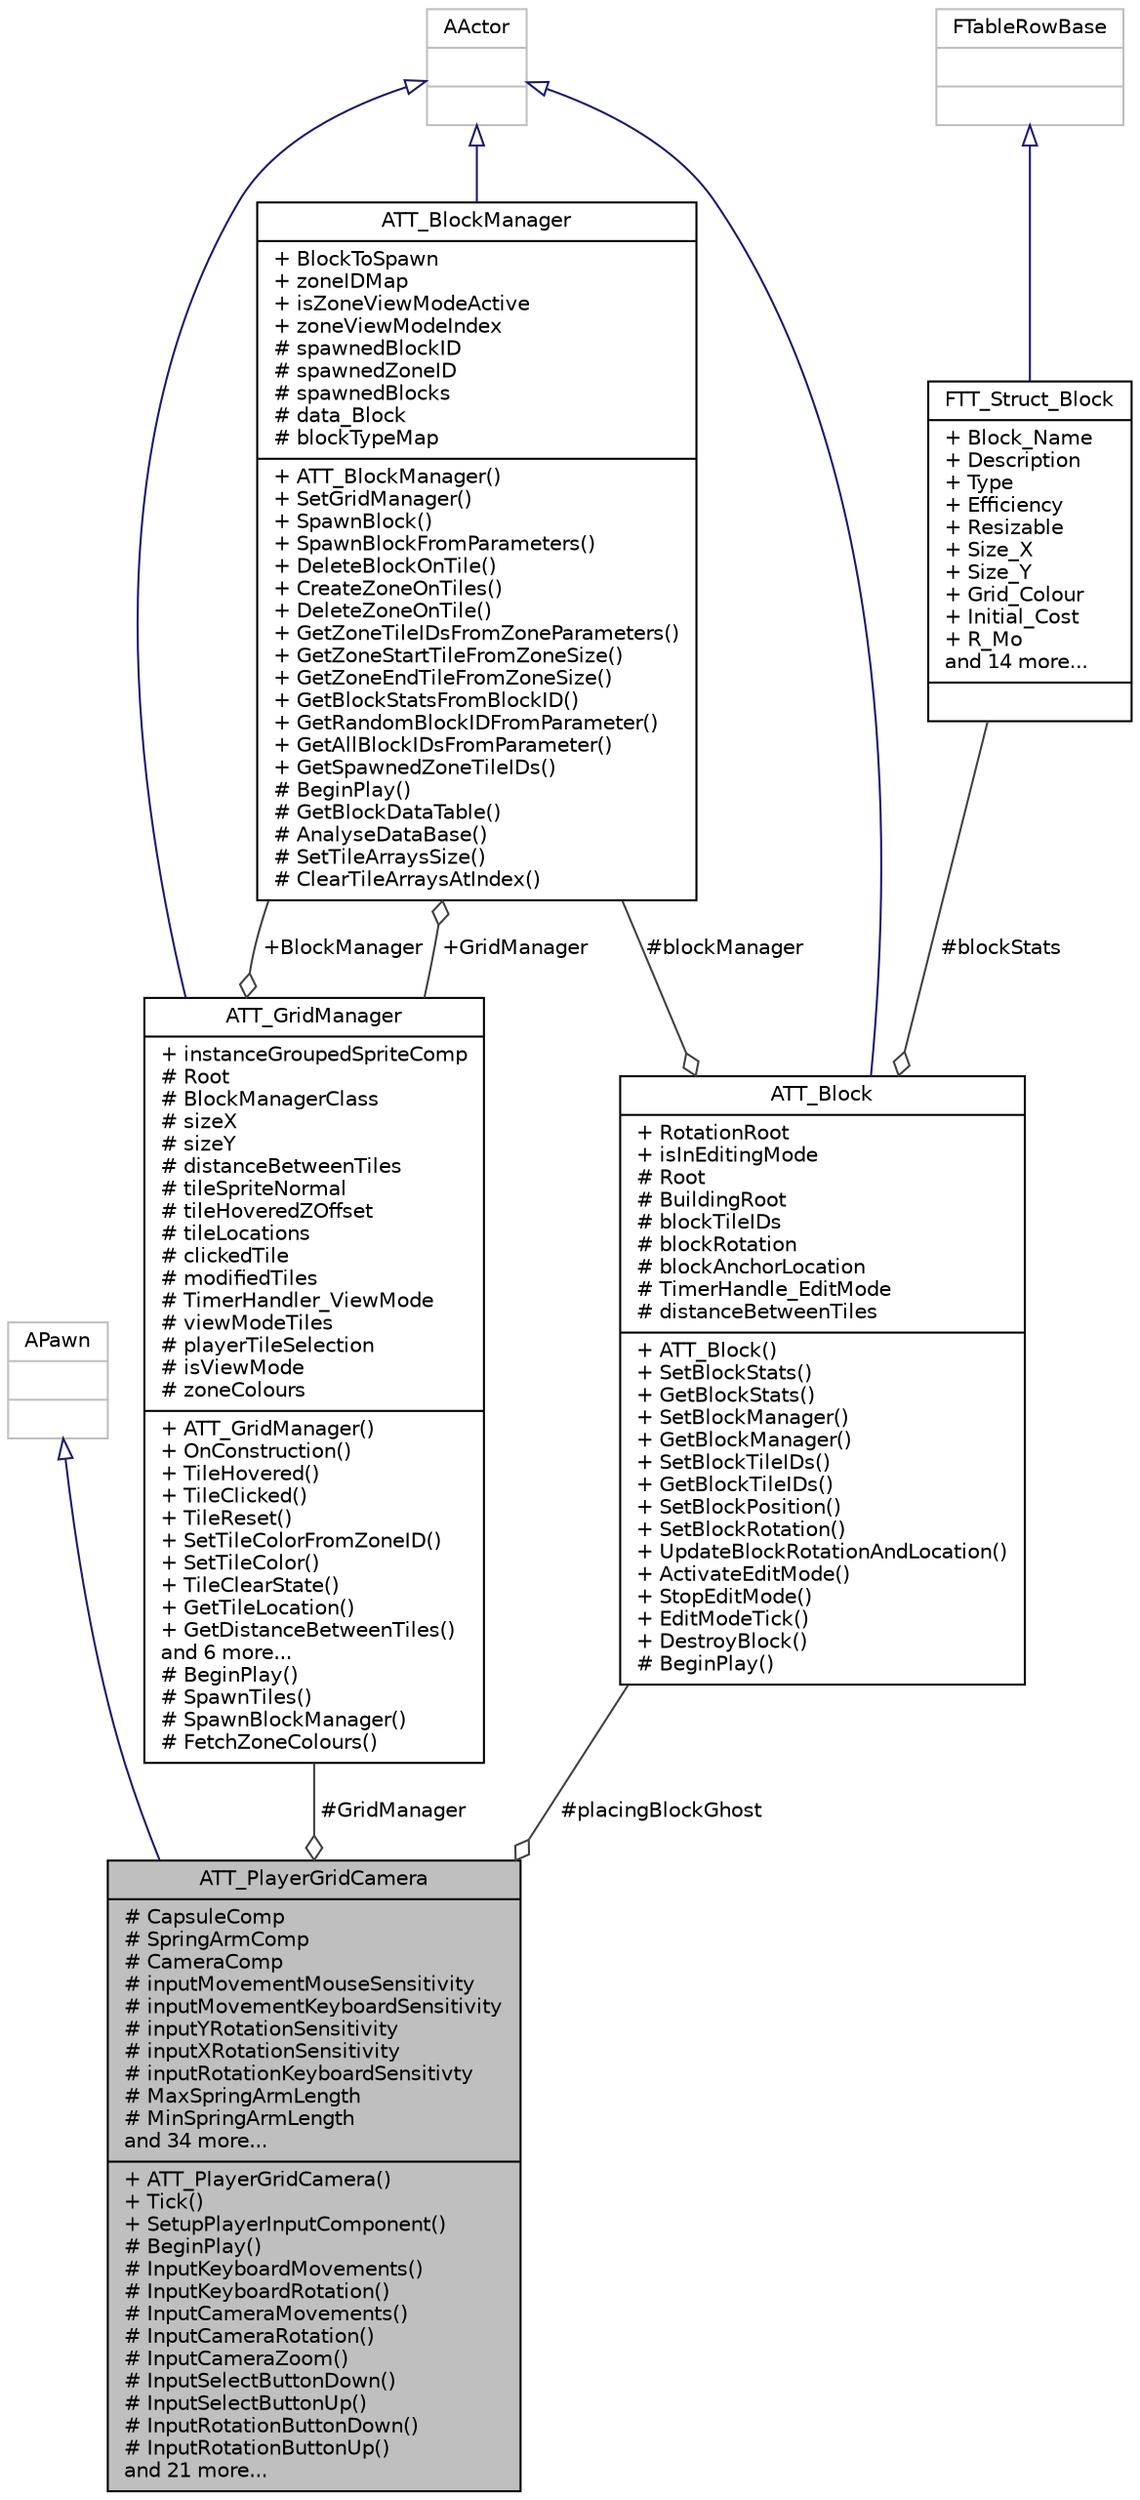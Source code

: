 digraph "ATT_PlayerGridCamera"
{
 // LATEX_PDF_SIZE
  edge [fontname="Helvetica",fontsize="10",labelfontname="Helvetica",labelfontsize="10"];
  node [fontname="Helvetica",fontsize="10",shape=record];
  Node2 [label="{ATT_PlayerGridCamera\n|# CapsuleComp\l# SpringArmComp\l# CameraComp\l# inputMovementMouseSensitivity\l# inputMovementKeyboardSensitivity\l# inputYRotationSensitivity\l# inputXRotationSensitivity\l# inputRotationKeyboardSensitivty\l# MaxSpringArmLength\l# MinSpringArmLength\land 34 more...\l|+ ATT_PlayerGridCamera()\l+ Tick()\l+ SetupPlayerInputComponent()\l# BeginPlay()\l# InputKeyboardMovements()\l# InputKeyboardRotation()\l# InputCameraMovements()\l# InputCameraRotation()\l# InputCameraZoom()\l# InputSelectButtonDown()\l# InputSelectButtonUp()\l# InputRotationButtonDown()\l# InputRotationButtonUp()\land 21 more...\l}",height=0.2,width=0.4,color="black", fillcolor="grey75", style="filled", fontcolor="black",tooltip=" "];
  Node3 -> Node2 [dir="back",color="midnightblue",fontsize="10",style="solid",arrowtail="onormal"];
  Node3 [label="{APawn\n||}",height=0.2,width=0.4,color="grey75", fillcolor="white", style="filled",tooltip=" "];
  Node4 -> Node2 [color="grey25",fontsize="10",style="solid",label=" #placingBlockGhost" ,arrowhead="odiamond"];
  Node4 [label="{ATT_Block\n|+ RotationRoot\l+ isInEditingMode\l# Root\l# BuildingRoot\l# blockTileIDs\l# blockRotation\l# blockAnchorLocation\l# TimerHandle_EditMode\l# distanceBetweenTiles\l|+ ATT_Block()\l+ SetBlockStats()\l+ GetBlockStats()\l+ SetBlockManager()\l+ GetBlockManager()\l+ SetBlockTileIDs()\l+ GetBlockTileIDs()\l+ SetBlockPosition()\l+ SetBlockRotation()\l+ UpdateBlockRotationAndLocation()\l+ ActivateEditMode()\l+ StopEditMode()\l+ EditModeTick()\l+ DestroyBlock()\l# BeginPlay()\l}",height=0.2,width=0.4,color="black", fillcolor="white", style="filled",URL="$class_a_t_t___block.html",tooltip=" "];
  Node5 -> Node4 [dir="back",color="midnightblue",fontsize="10",style="solid",arrowtail="onormal"];
  Node5 [label="{AActor\n||}",height=0.2,width=0.4,color="grey75", fillcolor="white", style="filled",tooltip=" "];
  Node6 -> Node4 [color="grey25",fontsize="10",style="solid",label=" #blockStats" ,arrowhead="odiamond"];
  Node6 [label="{FTT_Struct_Block\n|+ Block_Name\l+ Description\l+ Type\l+ Efficiency\l+ Resizable\l+ Size_X\l+ Size_Y\l+ Grid_Colour\l+ Initial_Cost\l+ R_Mo\land 14 more...\l|}",height=0.2,width=0.4,color="black", fillcolor="white", style="filled",URL="$struct_f_t_t___struct___block.html",tooltip=" "];
  Node7 -> Node6 [dir="back",color="midnightblue",fontsize="10",style="solid",arrowtail="onormal"];
  Node7 [label="{FTableRowBase\n||}",height=0.2,width=0.4,color="grey75", fillcolor="white", style="filled",tooltip=" "];
  Node8 -> Node4 [color="grey25",fontsize="10",style="solid",label=" #blockManager" ,arrowhead="odiamond"];
  Node8 [label="{ATT_BlockManager\n|+ BlockToSpawn\l+ zoneIDMap\l+ isZoneViewModeActive\l+ zoneViewModeIndex\l# spawnedBlockID\l# spawnedZoneID\l# spawnedBlocks\l# data_Block\l# blockTypeMap\l|+ ATT_BlockManager()\l+ SetGridManager()\l+ SpawnBlock()\l+ SpawnBlockFromParameters()\l+ DeleteBlockOnTile()\l+ CreateZoneOnTiles()\l+ DeleteZoneOnTile()\l+ GetZoneTileIDsFromZoneParameters()\l+ GetZoneStartTileFromZoneSize()\l+ GetZoneEndTileFromZoneSize()\l+ GetBlockStatsFromBlockID()\l+ GetRandomBlockIDFromParameter()\l+ GetAllBlockIDsFromParameter()\l+ GetSpawnedZoneTileIDs()\l# BeginPlay()\l# GetBlockDataTable()\l# AnalyseDataBase()\l# SetTileArraysSize()\l# ClearTileArraysAtIndex()\l}",height=0.2,width=0.4,color="black", fillcolor="white", style="filled",URL="$class_a_t_t___block_manager.html",tooltip=" "];
  Node5 -> Node8 [dir="back",color="midnightblue",fontsize="10",style="solid",arrowtail="onormal"];
  Node9 -> Node8 [color="grey25",fontsize="10",style="solid",label=" +GridManager" ,arrowhead="odiamond"];
  Node9 [label="{ATT_GridManager\n|+ instanceGroupedSpriteComp\l# Root\l# BlockManagerClass\l# sizeX\l# sizeY\l# distanceBetweenTiles\l# tileSpriteNormal\l# tileHoveredZOffset\l# tileLocations\l# clickedTile\l# modifiedTiles\l# TimerHandler_ViewMode\l# viewModeTiles\l# playerTileSelection\l# isViewMode\l# zoneColours\l|+ ATT_GridManager()\l+ OnConstruction()\l+ TileHovered()\l+ TileClicked()\l+ TileReset()\l+ SetTileColorFromZoneID()\l+ SetTileColor()\l+ TileClearState()\l+ GetTileLocation()\l+ GetDistanceBetweenTiles()\land 6 more...\l# BeginPlay()\l# SpawnTiles()\l# SpawnBlockManager()\l# FetchZoneColours()\l}",height=0.2,width=0.4,color="black", fillcolor="white", style="filled",URL="$class_a_t_t___grid_manager.html",tooltip=" "];
  Node5 -> Node9 [dir="back",color="midnightblue",fontsize="10",style="solid",arrowtail="onormal"];
  Node8 -> Node9 [color="grey25",fontsize="10",style="solid",label=" +BlockManager" ,arrowhead="odiamond"];
  Node9 -> Node2 [color="grey25",fontsize="10",style="solid",label=" #GridManager" ,arrowhead="odiamond"];
}
